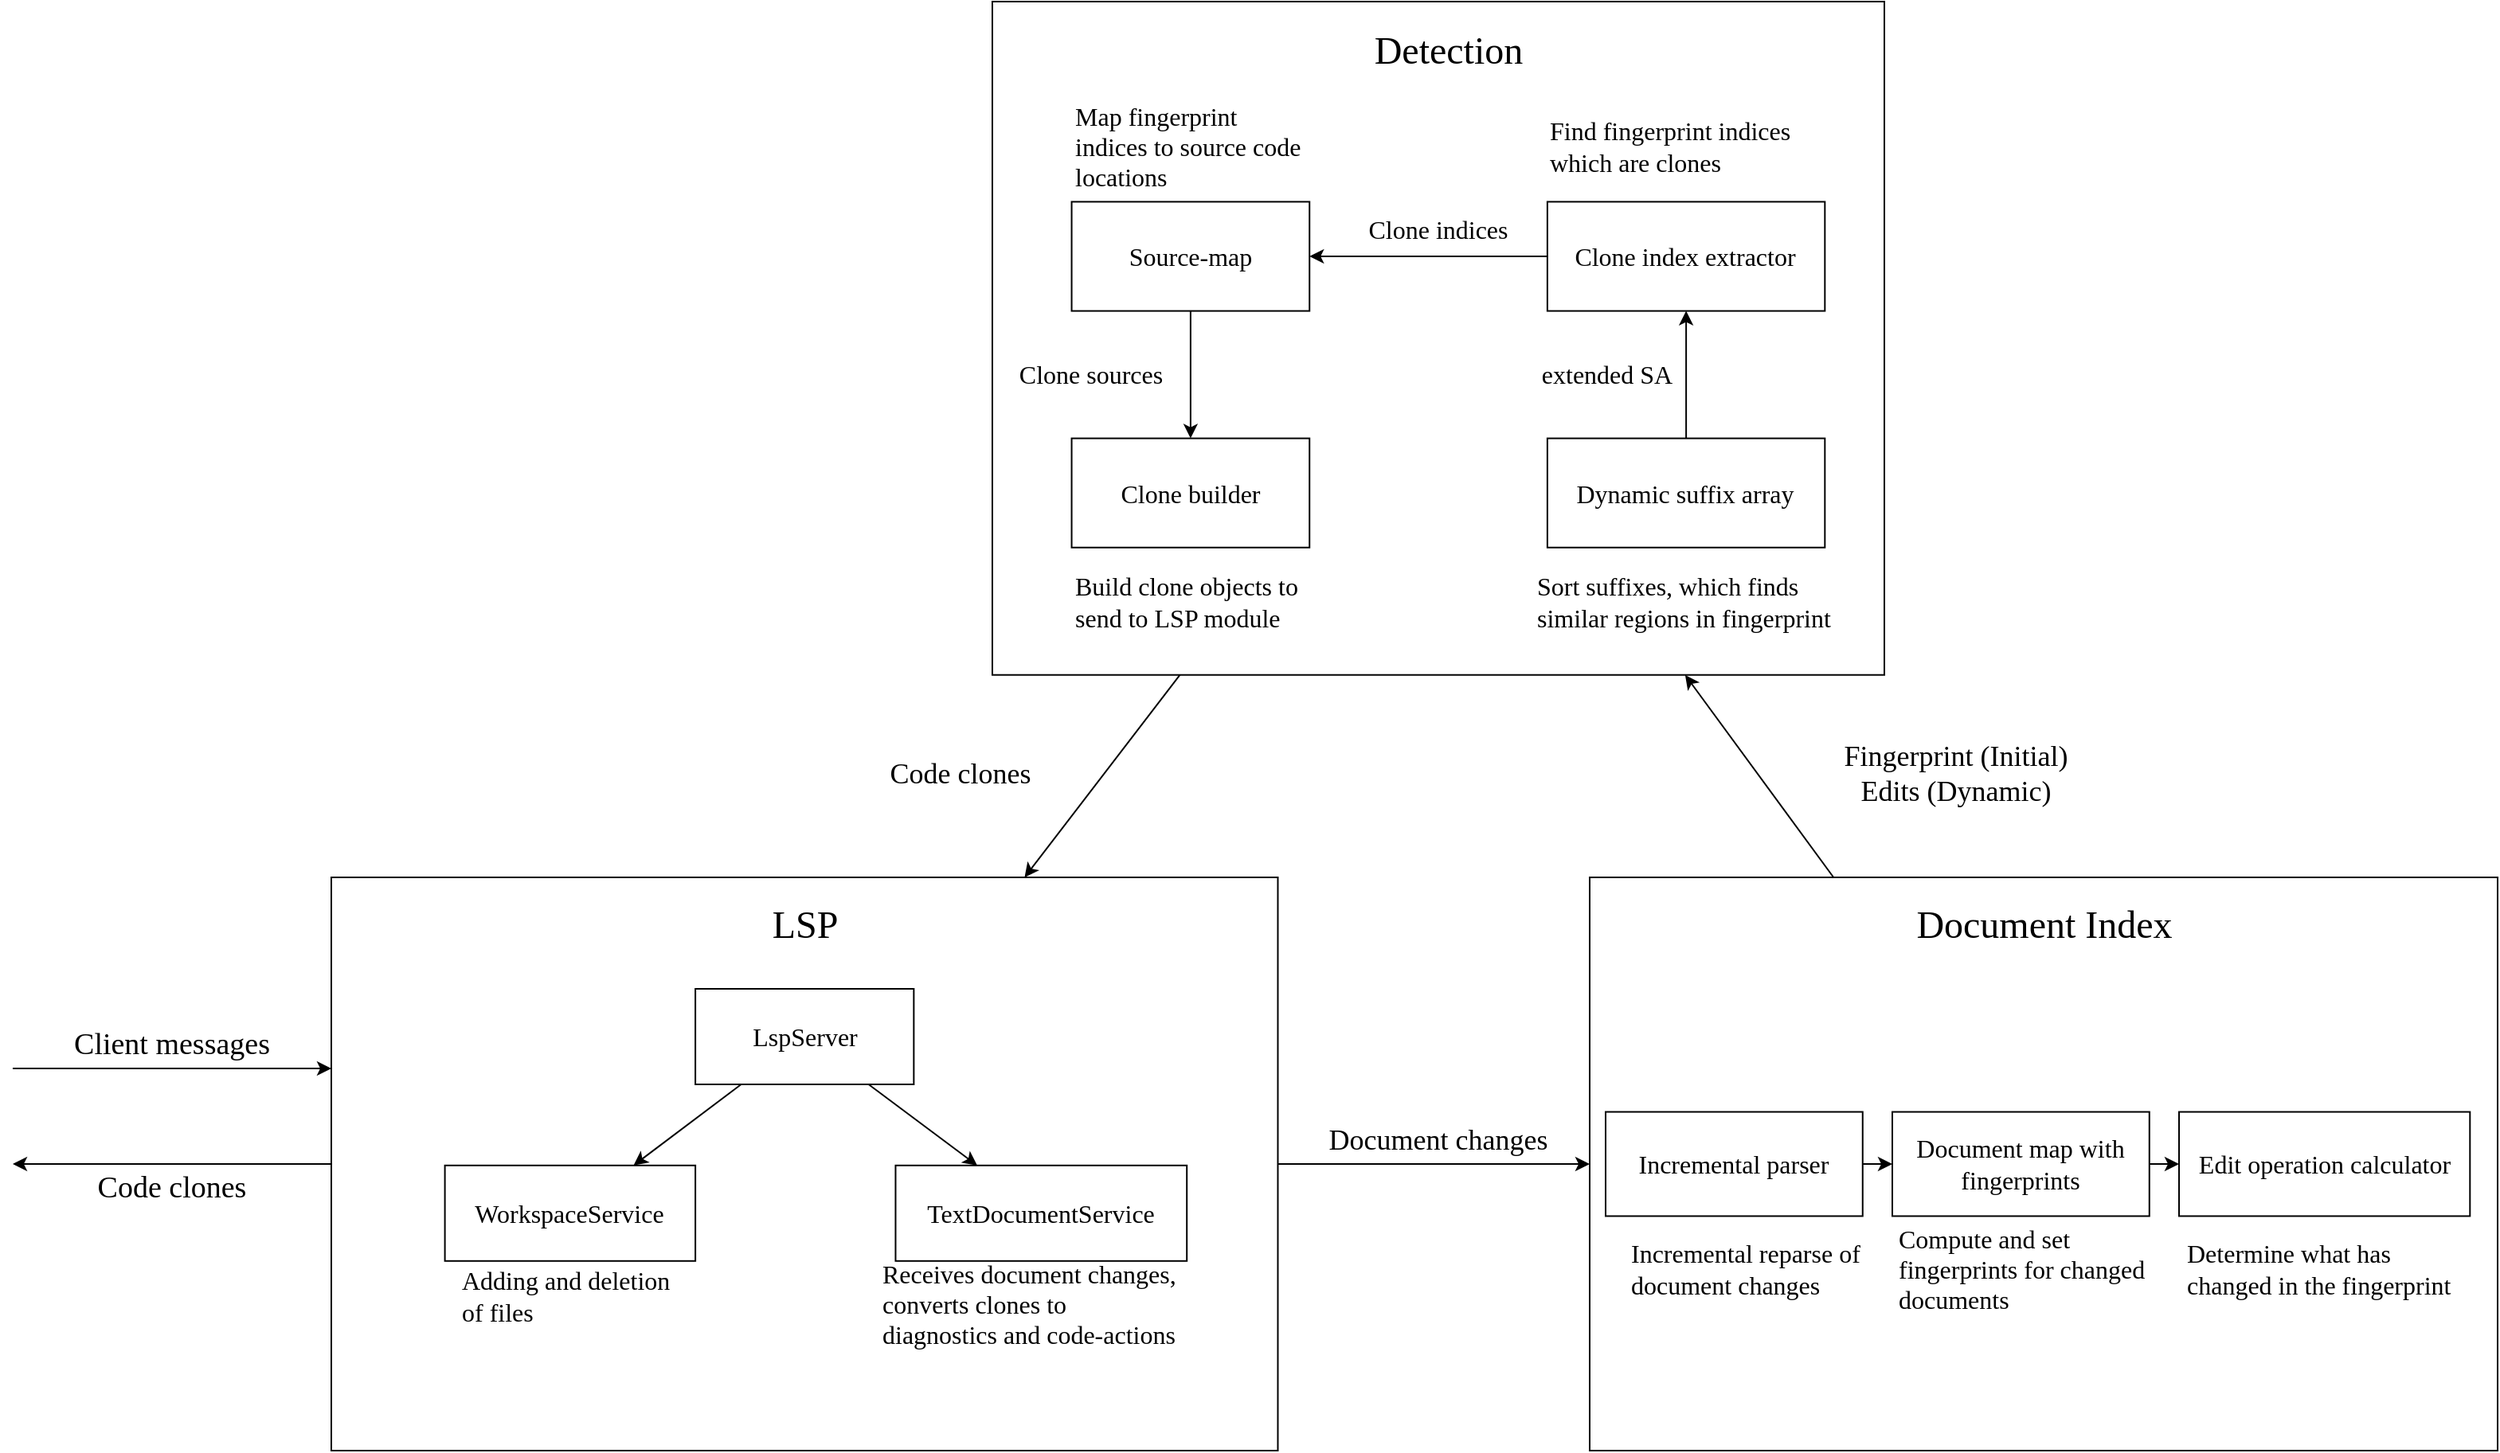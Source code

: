 <mxfile version="21.2.1" type="device">
  <diagram name="Page-1" id="Y4n5Yxikip4xXDvf3h0p">
    <mxGraphModel dx="2284" dy="1949" grid="1" gridSize="10" guides="1" tooltips="1" connect="1" arrows="1" fold="1" page="1" pageScale="1" pageWidth="850" pageHeight="1100" math="0" shadow="0">
      <root>
        <mxCell id="0" />
        <mxCell id="1" parent="0" />
        <mxCell id="Iz0A_yomUNvifDAudpDW-1" value="" style="rounded=0;whiteSpace=wrap;html=1;container=1;fontFamily=Computer Modern;flipH=1;" parent="1" vertex="1">
          <mxGeometry x="-630" y="180" width="594.24" height="360" as="geometry" />
        </mxCell>
        <mxCell id="Iz0A_yomUNvifDAudpDW-2" value="LspServer" style="rounded=0;whiteSpace=wrap;html=1;fontSize=16;fontFamily=Computer Modern;" parent="Iz0A_yomUNvifDAudpDW-1" vertex="1">
          <mxGeometry x="228.554" y="69.998" width="137.132" height="60.0" as="geometry" />
        </mxCell>
        <mxCell id="Iz0A_yomUNvifDAudpDW-3" value="&lt;font style=&quot;font-size: 24px;&quot;&gt;LSP&lt;/font&gt;" style="text;html=1;strokeColor=none;fillColor=none;align=center;verticalAlign=middle;whiteSpace=wrap;rounded=0;fontFamily=Computer Modern;fontSize=24;" parent="Iz0A_yomUNvifDAudpDW-1" vertex="1">
          <mxGeometry x="262.837" y="20" width="68.566" height="20" as="geometry" />
        </mxCell>
        <mxCell id="Iz0A_yomUNvifDAudpDW-4" value="TextDocumentService" style="rounded=0;whiteSpace=wrap;html=1;fontSize=16;fontFamily=Computer Modern;" parent="Iz0A_yomUNvifDAudpDW-1" vertex="1">
          <mxGeometry x="354.24" y="180.91" width="182.86" height="60" as="geometry" />
        </mxCell>
        <mxCell id="Iz0A_yomUNvifDAudpDW-5" value="WorkspaceService" style="rounded=0;whiteSpace=wrap;html=1;fontSize=16;fontFamily=Computer Modern;" parent="Iz0A_yomUNvifDAudpDW-1" vertex="1">
          <mxGeometry x="71.309" y="180.905" width="157.248" height="60.0" as="geometry" />
        </mxCell>
        <mxCell id="Iz0A_yomUNvifDAudpDW-7" value="" style="endArrow=classic;html=1;rounded=0;fontSize=14;fontFamily=Computer Modern;" parent="Iz0A_yomUNvifDAudpDW-1" source="Iz0A_yomUNvifDAudpDW-2" target="Iz0A_yomUNvifDAudpDW-4" edge="1">
          <mxGeometry width="50" height="50" relative="1" as="geometry">
            <mxPoint x="365.686" y="310.908" as="sourcePoint" />
            <mxPoint x="308.548" y="260.908" as="targetPoint" />
          </mxGeometry>
        </mxCell>
        <mxCell id="Iz0A_yomUNvifDAudpDW-8" value="" style="endArrow=classic;html=1;rounded=0;fontSize=14;fontFamily=Computer Modern;" parent="Iz0A_yomUNvifDAudpDW-1" source="Iz0A_yomUNvifDAudpDW-2" target="Iz0A_yomUNvifDAudpDW-5" edge="1">
          <mxGeometry width="50" height="50" relative="1" as="geometry">
            <mxPoint x="274.265" y="290.908" as="sourcePoint" />
            <mxPoint x="217.126" y="240.908" as="targetPoint" />
          </mxGeometry>
        </mxCell>
        <mxCell id="Iz0A_yomUNvifDAudpDW-9" value="Receives document changes, converts clones to diagnostics and code-actions" style="text;html=1;strokeColor=none;fillColor=none;align=left;verticalAlign=middle;whiteSpace=wrap;rounded=0;fontSize=16;fontFamily=Computer Modern;" parent="Iz0A_yomUNvifDAudpDW-1" vertex="1">
          <mxGeometry x="344.24" y="251.82" width="192.86" height="32.73" as="geometry" />
        </mxCell>
        <mxCell id="Iz0A_yomUNvifDAudpDW-11" value="Adding and deletion of files" style="text;html=1;strokeColor=none;fillColor=none;align=left;verticalAlign=middle;whiteSpace=wrap;rounded=0;fontSize=16;fontFamily=Computer Modern;" parent="Iz0A_yomUNvifDAudpDW-1" vertex="1">
          <mxGeometry x="79.994" y="240.912" width="148.56" height="43.636" as="geometry" />
        </mxCell>
        <mxCell id="Iz0A_yomUNvifDAudpDW-13" value="" style="rounded=0;whiteSpace=wrap;html=1;fontSize=14;container=1;fontFamily=Computer Modern;" parent="1" vertex="1">
          <mxGeometry x="160" y="180" width="570" height="360" as="geometry">
            <mxRectangle x="-430" y="200" width="50" height="40" as="alternateBounds" />
          </mxGeometry>
        </mxCell>
        <mxCell id="Iz0A_yomUNvifDAudpDW-14" value="Document Index" style="text;html=1;strokeColor=none;fillColor=none;align=center;verticalAlign=middle;whiteSpace=wrap;rounded=0;fontSize=24;fontFamily=Computer Modern;" parent="Iz0A_yomUNvifDAudpDW-13" vertex="1">
          <mxGeometry x="185.682" y="13.636" width="198.636" height="32.727" as="geometry" />
        </mxCell>
        <mxCell id="Iz0A_yomUNvifDAudpDW-15" value="Document map with fingerprints" style="rounded=0;whiteSpace=wrap;html=1;fontSize=16;fontFamily=Computer Modern;" parent="Iz0A_yomUNvifDAudpDW-13" vertex="1">
          <mxGeometry x="190.002" y="147.282" width="161.38" height="65.455" as="geometry" />
        </mxCell>
        <mxCell id="Iz0A_yomUNvifDAudpDW-17" value="Incremental parser" style="rounded=0;whiteSpace=wrap;html=1;fontSize=16;fontFamily=Computer Modern;" parent="Iz0A_yomUNvifDAudpDW-13" vertex="1">
          <mxGeometry x="10.002" y="147.275" width="161.38" height="65.455" as="geometry" />
        </mxCell>
        <mxCell id="Iz0A_yomUNvifDAudpDW-18" value="" style="endArrow=classic;startArrow=none;html=1;rounded=0;fontSize=14;fontFamily=Computer Modern;startFill=0;" parent="Iz0A_yomUNvifDAudpDW-13" source="Iz0A_yomUNvifDAudpDW-17" target="Iz0A_yomUNvifDAudpDW-15" edge="1">
          <mxGeometry width="50" height="50" relative="1" as="geometry">
            <mxPoint x="29.72" y="229.091" as="sourcePoint" />
            <mxPoint x="116.083" y="174.545" as="targetPoint" />
          </mxGeometry>
        </mxCell>
        <mxCell id="Iz0A_yomUNvifDAudpDW-19" value="Incremental reparse of document changes" style="text;html=1;strokeColor=none;fillColor=none;align=left;verticalAlign=middle;whiteSpace=wrap;rounded=0;fontSize=16;fontFamily=Computer Modern;" parent="Iz0A_yomUNvifDAudpDW-13" vertex="1">
          <mxGeometry x="24.303" y="229.997" width="162.857" height="32.727" as="geometry" />
        </mxCell>
        <mxCell id="Iz0A_yomUNvifDAudpDW-20" value="Edit operation calculator" style="rounded=0;whiteSpace=wrap;html=1;fontSize=16;fontFamily=Computer Modern;" parent="Iz0A_yomUNvifDAudpDW-13" vertex="1">
          <mxGeometry x="370" y="147.28" width="182.65" height="65.45" as="geometry" />
        </mxCell>
        <mxCell id="Iz0A_yomUNvifDAudpDW-21" value="" style="endArrow=classic;html=1;rounded=0;fontSize=14;fontFamily=Computer Modern;" parent="Iz0A_yomUNvifDAudpDW-13" source="Iz0A_yomUNvifDAudpDW-15" target="Iz0A_yomUNvifDAudpDW-20" edge="1">
          <mxGeometry width="50" height="50" relative="1" as="geometry">
            <mxPoint x="312.139" y="250.909" as="sourcePoint" />
            <mxPoint x="370.302" y="196.364" as="targetPoint" />
          </mxGeometry>
        </mxCell>
        <mxCell id="Iz0A_yomUNvifDAudpDW-22" value="Determine what has changed in the fingerprint" style="text;html=1;strokeColor=none;fillColor=none;align=left;verticalAlign=middle;whiteSpace=wrap;rounded=0;fontSize=16;fontFamily=Computer Modern;" parent="Iz0A_yomUNvifDAudpDW-13" vertex="1">
          <mxGeometry x="372.65" y="224.54" width="180" height="43.64" as="geometry" />
        </mxCell>
        <mxCell id="H_5x75wkn-lfsVb7Z4_q-1" style="edgeStyle=orthogonalEdgeStyle;rounded=0;orthogonalLoop=1;jettySize=auto;html=1;exitX=0.5;exitY=1;exitDx=0;exitDy=0;" parent="Iz0A_yomUNvifDAudpDW-13" source="Iz0A_yomUNvifDAudpDW-22" target="Iz0A_yomUNvifDAudpDW-22" edge="1">
          <mxGeometry relative="1" as="geometry" />
        </mxCell>
        <mxCell id="H_5x75wkn-lfsVb7Z4_q-2" value="Compute and set fingerprints for changed documents" style="text;html=1;strokeColor=none;fillColor=none;align=left;verticalAlign=middle;whiteSpace=wrap;rounded=0;fontSize=16;fontFamily=Computer Modern;" parent="Iz0A_yomUNvifDAudpDW-13" vertex="1">
          <mxGeometry x="191.97" y="229.99" width="159.41" height="32.73" as="geometry" />
        </mxCell>
        <mxCell id="Iz0A_yomUNvifDAudpDW-23" value="" style="rounded=0;whiteSpace=wrap;html=1;fontSize=14;container=1;flipV=0;flipH=1;" parent="1" vertex="1">
          <mxGeometry x="-215" y="-370" width="560" height="422.86" as="geometry" />
        </mxCell>
        <mxCell id="Iz0A_yomUNvifDAudpDW-27" value="Detection" style="text;html=1;strokeColor=none;fillColor=none;align=center;verticalAlign=middle;whiteSpace=wrap;rounded=0;fontSize=24;fontFamily=Computer Modern;" parent="Iz0A_yomUNvifDAudpDW-23" vertex="1">
          <mxGeometry x="152.652" y="11.434" width="267.141" height="39.643" as="geometry" />
        </mxCell>
        <mxCell id="Iz0A_yomUNvifDAudpDW-28" value="Dynamic suffix array" style="rounded=0;whiteSpace=wrap;html=1;fontFamily=Computer Modern;fontSize=16;" parent="Iz0A_yomUNvifDAudpDW-23" vertex="1">
          <mxGeometry x="348.444" y="274.288" width="174.222" height="68.572" as="geometry" />
        </mxCell>
        <mxCell id="Iz0A_yomUNvifDAudpDW-29" value="Clone index extractor" style="rounded=0;whiteSpace=wrap;html=1;fontFamily=Computer Modern;fontSize=16;" parent="Iz0A_yomUNvifDAudpDW-23" vertex="1">
          <mxGeometry x="348.444" y="125.715" width="174.222" height="68.572" as="geometry" />
        </mxCell>
        <mxCell id="Iz0A_yomUNvifDAudpDW-30" value="" style="endArrow=classic;html=1;rounded=0;fontFamily=Computer Modern;fontSize=14;" parent="Iz0A_yomUNvifDAudpDW-23" source="Iz0A_yomUNvifDAudpDW-28" target="Iz0A_yomUNvifDAudpDW-29" edge="1">
          <mxGeometry width="50" height="50" relative="1" as="geometry">
            <mxPoint x="385.778" y="548.575" as="sourcePoint" />
            <mxPoint x="323.556" y="491.432" as="targetPoint" />
          </mxGeometry>
        </mxCell>
        <mxCell id="Iz0A_yomUNvifDAudpDW-31" value="extended SA" style="text;html=1;strokeColor=none;fillColor=none;align=center;verticalAlign=middle;whiteSpace=wrap;rounded=0;fontSize=16;fontFamily=Computer Modern;" parent="Iz0A_yomUNvifDAudpDW-23" vertex="1">
          <mxGeometry x="336" y="217.144" width="99.556" height="34.286" as="geometry" />
        </mxCell>
        <mxCell id="Iz0A_yomUNvifDAudpDW-32" value="Source-map" style="rounded=0;whiteSpace=wrap;html=1;fontFamily=Computer Modern;fontSize=16;" parent="Iz0A_yomUNvifDAudpDW-23" vertex="1">
          <mxGeometry x="49.778" y="125.715" width="149.333" height="68.572" as="geometry" />
        </mxCell>
        <mxCell id="Iz0A_yomUNvifDAudpDW-33" value="Clone builder" style="rounded=0;whiteSpace=wrap;html=1;fontFamily=Computer Modern;fontSize=16;" parent="Iz0A_yomUNvifDAudpDW-23" vertex="1">
          <mxGeometry x="49.778" y="274.288" width="149.333" height="68.572" as="geometry" />
        </mxCell>
        <mxCell id="Iz0A_yomUNvifDAudpDW-34" value="" style="endArrow=classic;html=1;rounded=0;fontFamily=Computer Modern;fontSize=14;" parent="Iz0A_yomUNvifDAudpDW-23" source="Iz0A_yomUNvifDAudpDW-29" target="Iz0A_yomUNvifDAudpDW-32" edge="1">
          <mxGeometry width="50" height="50" relative="1" as="geometry">
            <mxPoint x="385.778" y="514.289" as="sourcePoint" />
            <mxPoint x="323.556" y="457.146" as="targetPoint" />
          </mxGeometry>
        </mxCell>
        <mxCell id="Iz0A_yomUNvifDAudpDW-35" value="" style="endArrow=classic;html=1;rounded=0;fontFamily=Computer Modern;fontSize=14;" parent="Iz0A_yomUNvifDAudpDW-23" source="Iz0A_yomUNvifDAudpDW-32" target="Iz0A_yomUNvifDAudpDW-33" edge="1">
          <mxGeometry width="50" height="50" relative="1" as="geometry">
            <mxPoint x="348.444" y="514.289" as="sourcePoint" />
            <mxPoint x="286.222" y="457.146" as="targetPoint" />
          </mxGeometry>
        </mxCell>
        <mxCell id="Iz0A_yomUNvifDAudpDW-36" value="Sort suffixes, which finds similar regions in fingerprint" style="text;html=1;strokeColor=none;fillColor=none;align=left;verticalAlign=middle;whiteSpace=wrap;rounded=0;fontSize=16;fontFamily=Computer Modern;" parent="Iz0A_yomUNvifDAudpDW-23" vertex="1">
          <mxGeometry x="339.78" y="354.29" width="191.56" height="45.71" as="geometry" />
        </mxCell>
        <mxCell id="Iz0A_yomUNvifDAudpDW-37" value="Find fingerprint indices which are clones" style="text;html=1;strokeColor=none;fillColor=none;align=left;verticalAlign=middle;whiteSpace=wrap;rounded=0;fontSize=16;fontFamily=Computer Modern;" parent="Iz0A_yomUNvifDAudpDW-23" vertex="1">
          <mxGeometry x="348.444" y="57.143" width="174.222" height="68.572" as="geometry" />
        </mxCell>
        <mxCell id="Iz0A_yomUNvifDAudpDW-38" value="Map fingerprint indices to source code locations" style="text;html=1;strokeColor=none;fillColor=none;align=left;verticalAlign=middle;whiteSpace=wrap;rounded=0;fontSize=16;fontFamily=Computer Modern;" parent="Iz0A_yomUNvifDAudpDW-23" vertex="1">
          <mxGeometry x="49.778" y="57.143" width="149.333" height="68.572" as="geometry" />
        </mxCell>
        <mxCell id="Iz0A_yomUNvifDAudpDW-39" value="Build clone objects to send to LSP module" style="text;html=1;strokeColor=none;fillColor=none;align=left;verticalAlign=middle;whiteSpace=wrap;rounded=0;fontSize=16;fontFamily=Computer Modern;" parent="Iz0A_yomUNvifDAudpDW-23" vertex="1">
          <mxGeometry x="49.778" y="342.859" width="149.333" height="68.572" as="geometry" />
        </mxCell>
        <mxCell id="Iz0A_yomUNvifDAudpDW-44" value="Clone indices" style="text;html=1;strokeColor=none;fillColor=none;align=center;verticalAlign=middle;whiteSpace=wrap;rounded=0;fontSize=16;fontFamily=Computer Modern;" parent="Iz0A_yomUNvifDAudpDW-23" vertex="1">
          <mxGeometry x="224.0" y="125.715" width="112.0" height="34.286" as="geometry" />
        </mxCell>
        <mxCell id="Iz0A_yomUNvifDAudpDW-45" value="Clone sources" style="text;html=1;strokeColor=none;fillColor=none;align=center;verticalAlign=middle;whiteSpace=wrap;rounded=0;fontSize=16;fontFamily=Computer Modern;" parent="Iz0A_yomUNvifDAudpDW-23" vertex="1">
          <mxGeometry x="-1.137e-13" y="217.144" width="124.444" height="34.286" as="geometry" />
        </mxCell>
        <mxCell id="Iz0A_yomUNvifDAudpDW-25" value="" style="endArrow=classic;html=1;rounded=0;fontFamily=Computer Modern;fontSize=22;" parent="1" source="Iz0A_yomUNvifDAudpDW-1" target="Iz0A_yomUNvifDAudpDW-13" edge="1">
          <mxGeometry width="50" height="50" relative="1" as="geometry">
            <mxPoint y="240" as="sourcePoint" />
            <mxPoint x="50" y="190" as="targetPoint" />
          </mxGeometry>
        </mxCell>
        <mxCell id="Iz0A_yomUNvifDAudpDW-26" value="Document changes" style="text;html=1;strokeColor=none;fillColor=none;align=center;verticalAlign=middle;whiteSpace=wrap;rounded=0;fontSize=18;fontFamily=Computer Modern;" parent="1" vertex="1">
          <mxGeometry x="-10" y="330" width="150" height="30" as="geometry" />
        </mxCell>
        <mxCell id="Iz0A_yomUNvifDAudpDW-40" value="" style="endArrow=classic;html=1;rounded=0;fontFamily=Computer Modern;fontSize=14;" parent="1" source="Iz0A_yomUNvifDAudpDW-23" target="Iz0A_yomUNvifDAudpDW-1" edge="1">
          <mxGeometry width="50" height="50" relative="1" as="geometry">
            <mxPoint x="40" y="130" as="sourcePoint" />
            <mxPoint x="90" y="80" as="targetPoint" />
          </mxGeometry>
        </mxCell>
        <mxCell id="Iz0A_yomUNvifDAudpDW-41" value="Code clones" style="text;html=1;strokeColor=none;fillColor=none;align=center;verticalAlign=middle;whiteSpace=wrap;rounded=0;fontSize=18;fontFamily=Computer Modern;" parent="1" vertex="1">
          <mxGeometry x="-290" y="100" width="110" height="30" as="geometry" />
        </mxCell>
        <mxCell id="Iz0A_yomUNvifDAudpDW-42" value="" style="endArrow=classic;html=1;rounded=0;fontFamily=Computer Modern;fontSize=16;" parent="1" source="Iz0A_yomUNvifDAudpDW-13" target="Iz0A_yomUNvifDAudpDW-23" edge="1">
          <mxGeometry width="50" height="50" relative="1" as="geometry">
            <mxPoint y="70" as="sourcePoint" />
            <mxPoint x="50" y="20" as="targetPoint" />
          </mxGeometry>
        </mxCell>
        <mxCell id="Iz0A_yomUNvifDAudpDW-43" value="Fingerprint (Initial)&lt;br style=&quot;font-size: 18px;&quot;&gt;Edits (Dynamic)" style="text;html=1;strokeColor=none;fillColor=none;align=center;verticalAlign=middle;whiteSpace=wrap;rounded=0;fontSize=18;fontFamily=Computer Modern;" parent="1" vertex="1">
          <mxGeometry x="310" y="100" width="160" height="30" as="geometry" />
        </mxCell>
        <mxCell id="rPLDc0vXp0AHYgFYvSPC-1" value="" style="endArrow=classic;html=1;rounded=0;" edge="1" parent="1">
          <mxGeometry width="50" height="50" relative="1" as="geometry">
            <mxPoint x="-830" y="300" as="sourcePoint" />
            <mxPoint x="-630" y="300" as="targetPoint" />
          </mxGeometry>
        </mxCell>
        <mxCell id="rPLDc0vXp0AHYgFYvSPC-2" value="Client messages" style="text;html=1;strokeColor=none;fillColor=none;align=center;verticalAlign=middle;whiteSpace=wrap;rounded=0;fontFamily=Computer Modern;fontSize=19;" vertex="1" parent="1">
          <mxGeometry x="-800" y="270" width="140" height="30" as="geometry" />
        </mxCell>
        <mxCell id="rPLDc0vXp0AHYgFYvSPC-3" value="" style="endArrow=classic;html=1;rounded=0;" edge="1" parent="1" source="Iz0A_yomUNvifDAudpDW-1">
          <mxGeometry width="50" height="50" relative="1" as="geometry">
            <mxPoint x="-610" y="220" as="sourcePoint" />
            <mxPoint x="-830" y="360" as="targetPoint" />
          </mxGeometry>
        </mxCell>
        <mxCell id="rPLDc0vXp0AHYgFYvSPC-4" value="Code clones" style="text;html=1;strokeColor=none;fillColor=none;align=center;verticalAlign=middle;whiteSpace=wrap;rounded=0;fontFamily=Computer Modern;fontSize=19;" vertex="1" parent="1">
          <mxGeometry x="-800" y="360" width="140" height="30" as="geometry" />
        </mxCell>
      </root>
    </mxGraphModel>
  </diagram>
</mxfile>
